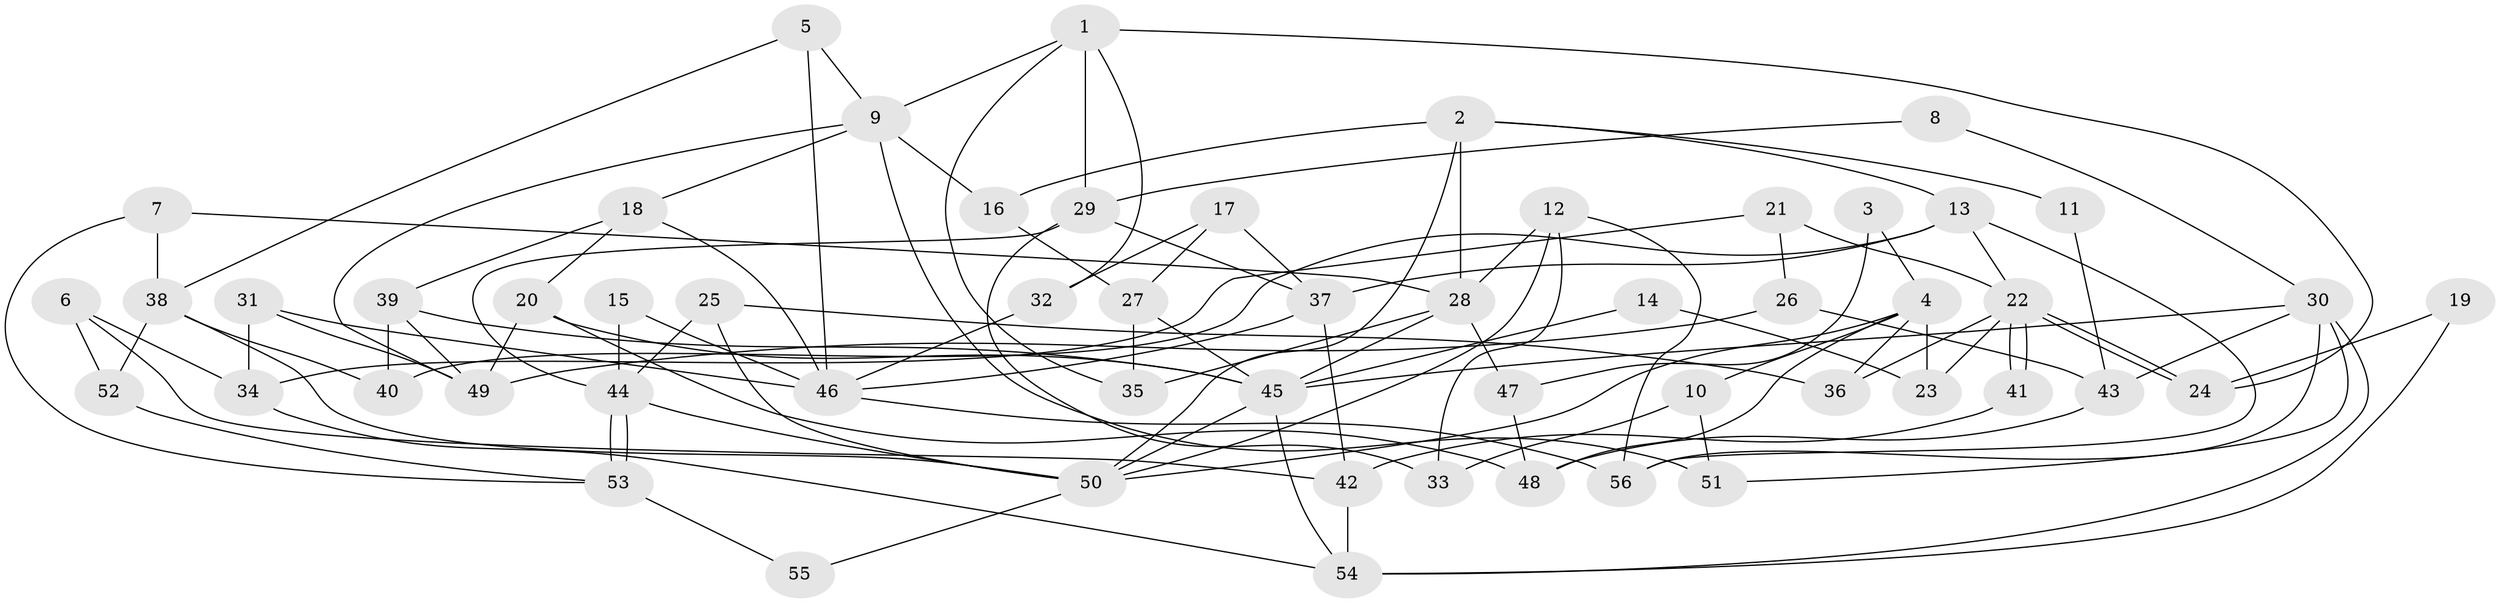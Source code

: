 // coarse degree distribution, {6: 0.05128205128205128, 8: 0.10256410256410256, 5: 0.20512820512820512, 3: 0.2564102564102564, 2: 0.10256410256410256, 7: 0.05128205128205128, 4: 0.20512820512820512, 12: 0.02564102564102564}
// Generated by graph-tools (version 1.1) at 2025/18/03/04/25 18:18:30]
// undirected, 56 vertices, 112 edges
graph export_dot {
graph [start="1"]
  node [color=gray90,style=filled];
  1;
  2;
  3;
  4;
  5;
  6;
  7;
  8;
  9;
  10;
  11;
  12;
  13;
  14;
  15;
  16;
  17;
  18;
  19;
  20;
  21;
  22;
  23;
  24;
  25;
  26;
  27;
  28;
  29;
  30;
  31;
  32;
  33;
  34;
  35;
  36;
  37;
  38;
  39;
  40;
  41;
  42;
  43;
  44;
  45;
  46;
  47;
  48;
  49;
  50;
  51;
  52;
  53;
  54;
  55;
  56;
  1 -- 9;
  1 -- 35;
  1 -- 24;
  1 -- 29;
  1 -- 32;
  2 -- 13;
  2 -- 28;
  2 -- 11;
  2 -- 16;
  2 -- 50;
  3 -- 47;
  3 -- 4;
  4 -- 36;
  4 -- 50;
  4 -- 10;
  4 -- 23;
  4 -- 48;
  5 -- 9;
  5 -- 38;
  5 -- 46;
  6 -- 42;
  6 -- 52;
  6 -- 34;
  7 -- 28;
  7 -- 38;
  7 -- 53;
  8 -- 29;
  8 -- 30;
  9 -- 18;
  9 -- 49;
  9 -- 16;
  9 -- 51;
  10 -- 51;
  10 -- 33;
  11 -- 43;
  12 -- 56;
  12 -- 33;
  12 -- 28;
  12 -- 50;
  13 -- 37;
  13 -- 22;
  13 -- 40;
  13 -- 56;
  14 -- 23;
  14 -- 45;
  15 -- 44;
  15 -- 46;
  16 -- 27;
  17 -- 32;
  17 -- 37;
  17 -- 27;
  18 -- 20;
  18 -- 46;
  18 -- 39;
  19 -- 54;
  19 -- 24;
  20 -- 45;
  20 -- 49;
  20 -- 48;
  21 -- 22;
  21 -- 34;
  21 -- 26;
  22 -- 41;
  22 -- 41;
  22 -- 24;
  22 -- 24;
  22 -- 23;
  22 -- 36;
  25 -- 50;
  25 -- 44;
  25 -- 36;
  26 -- 43;
  26 -- 49;
  27 -- 35;
  27 -- 45;
  28 -- 45;
  28 -- 35;
  28 -- 47;
  29 -- 44;
  29 -- 33;
  29 -- 37;
  30 -- 56;
  30 -- 45;
  30 -- 43;
  30 -- 51;
  30 -- 54;
  31 -- 34;
  31 -- 49;
  31 -- 46;
  32 -- 46;
  34 -- 54;
  37 -- 46;
  37 -- 42;
  38 -- 40;
  38 -- 50;
  38 -- 52;
  39 -- 45;
  39 -- 40;
  39 -- 49;
  41 -- 42;
  42 -- 54;
  43 -- 48;
  44 -- 50;
  44 -- 53;
  44 -- 53;
  45 -- 50;
  45 -- 54;
  46 -- 56;
  47 -- 48;
  50 -- 55;
  52 -- 53;
  53 -- 55;
}
